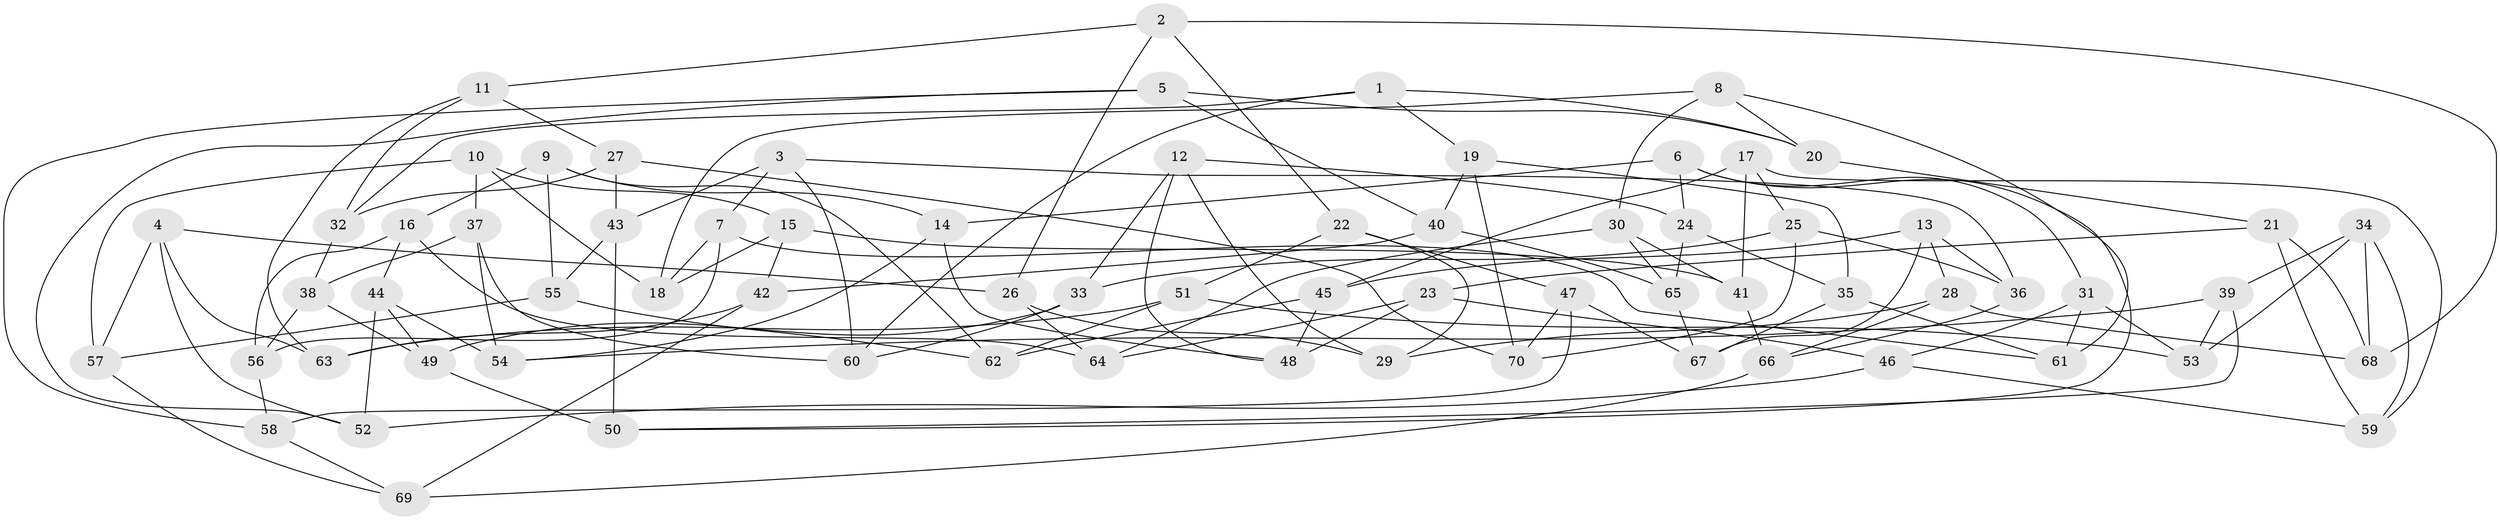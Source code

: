// Generated by graph-tools (version 1.1) at 2025/50/03/09/25 03:50:45]
// undirected, 70 vertices, 140 edges
graph export_dot {
graph [start="1"]
  node [color=gray90,style=filled];
  1;
  2;
  3;
  4;
  5;
  6;
  7;
  8;
  9;
  10;
  11;
  12;
  13;
  14;
  15;
  16;
  17;
  18;
  19;
  20;
  21;
  22;
  23;
  24;
  25;
  26;
  27;
  28;
  29;
  30;
  31;
  32;
  33;
  34;
  35;
  36;
  37;
  38;
  39;
  40;
  41;
  42;
  43;
  44;
  45;
  46;
  47;
  48;
  49;
  50;
  51;
  52;
  53;
  54;
  55;
  56;
  57;
  58;
  59;
  60;
  61;
  62;
  63;
  64;
  65;
  66;
  67;
  68;
  69;
  70;
  1 -- 60;
  1 -- 32;
  1 -- 19;
  1 -- 20;
  2 -- 68;
  2 -- 11;
  2 -- 26;
  2 -- 22;
  3 -- 36;
  3 -- 60;
  3 -- 43;
  3 -- 7;
  4 -- 26;
  4 -- 63;
  4 -- 52;
  4 -- 57;
  5 -- 52;
  5 -- 20;
  5 -- 40;
  5 -- 58;
  6 -- 14;
  6 -- 50;
  6 -- 24;
  6 -- 31;
  7 -- 56;
  7 -- 18;
  7 -- 61;
  8 -- 20;
  8 -- 61;
  8 -- 30;
  8 -- 18;
  9 -- 14;
  9 -- 62;
  9 -- 55;
  9 -- 16;
  10 -- 15;
  10 -- 37;
  10 -- 57;
  10 -- 18;
  11 -- 32;
  11 -- 63;
  11 -- 27;
  12 -- 29;
  12 -- 48;
  12 -- 24;
  12 -- 33;
  13 -- 36;
  13 -- 28;
  13 -- 45;
  13 -- 67;
  14 -- 54;
  14 -- 48;
  15 -- 41;
  15 -- 42;
  15 -- 18;
  16 -- 44;
  16 -- 64;
  16 -- 56;
  17 -- 45;
  17 -- 59;
  17 -- 41;
  17 -- 25;
  19 -- 40;
  19 -- 70;
  19 -- 35;
  20 -- 21;
  21 -- 23;
  21 -- 68;
  21 -- 59;
  22 -- 47;
  22 -- 51;
  22 -- 29;
  23 -- 48;
  23 -- 64;
  23 -- 46;
  24 -- 65;
  24 -- 35;
  25 -- 33;
  25 -- 70;
  25 -- 36;
  26 -- 64;
  26 -- 29;
  27 -- 32;
  27 -- 70;
  27 -- 43;
  28 -- 29;
  28 -- 66;
  28 -- 68;
  30 -- 41;
  30 -- 65;
  30 -- 64;
  31 -- 61;
  31 -- 53;
  31 -- 46;
  32 -- 38;
  33 -- 49;
  33 -- 60;
  34 -- 39;
  34 -- 68;
  34 -- 53;
  34 -- 59;
  35 -- 61;
  35 -- 67;
  36 -- 66;
  37 -- 54;
  37 -- 38;
  37 -- 60;
  38 -- 49;
  38 -- 56;
  39 -- 53;
  39 -- 50;
  39 -- 54;
  40 -- 42;
  40 -- 65;
  41 -- 66;
  42 -- 63;
  42 -- 69;
  43 -- 55;
  43 -- 50;
  44 -- 54;
  44 -- 52;
  44 -- 49;
  45 -- 62;
  45 -- 48;
  46 -- 59;
  46 -- 52;
  47 -- 67;
  47 -- 58;
  47 -- 70;
  49 -- 50;
  51 -- 53;
  51 -- 63;
  51 -- 62;
  55 -- 57;
  55 -- 62;
  56 -- 58;
  57 -- 69;
  58 -- 69;
  65 -- 67;
  66 -- 69;
}
